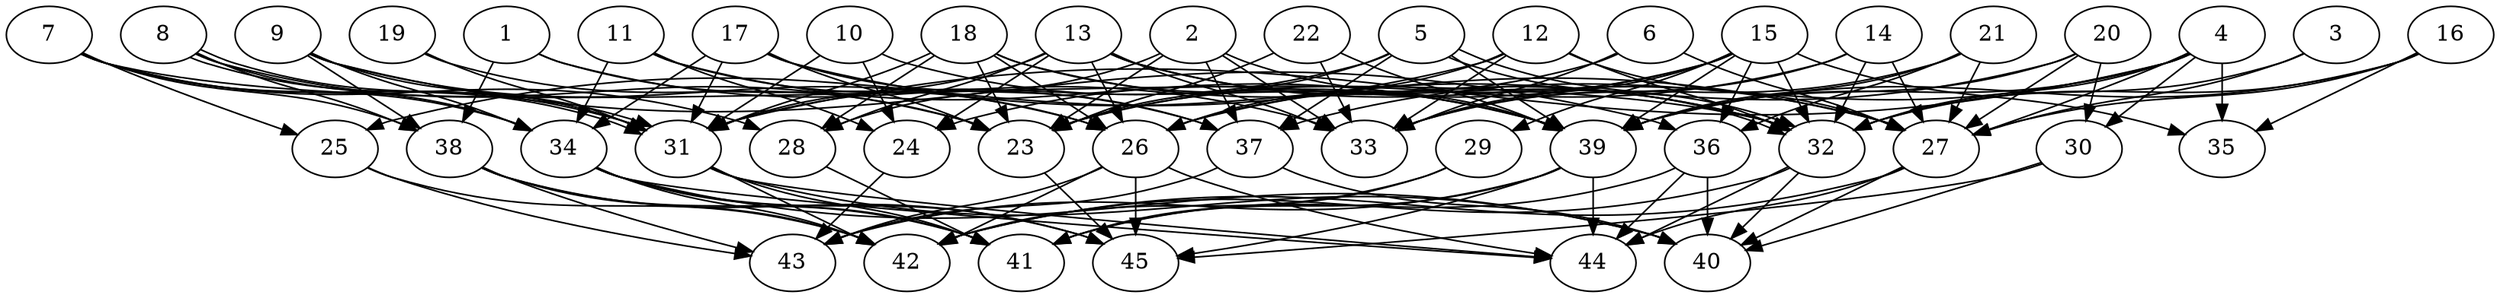 // DAG automatically generated by daggen at Tue Aug  6 16:31:44 2019
// ./daggen --dot -n 45 --ccr 0.3 --fat 0.8 --regular 0.5 --density 0.5 --mindata 5242880 --maxdata 52428800 
digraph G {
  1 [size="78636373", alpha="0.17", expect_size="23590912"] 
  1 -> 26 [size ="23590912"]
  1 -> 33 [size ="23590912"]
  1 -> 38 [size ="23590912"]
  2 [size="93122560", alpha="0.10", expect_size="27936768"] 
  2 -> 23 [size ="27936768"]
  2 -> 28 [size ="27936768"]
  2 -> 33 [size ="27936768"]
  2 -> 37 [size ="27936768"]
  2 -> 39 [size ="27936768"]
  3 [size="113827840", alpha="0.19", expect_size="34148352"] 
  3 -> 27 [size ="34148352"]
  3 -> 32 [size ="34148352"]
  4 [size="171516587", alpha="0.04", expect_size="51454976"] 
  4 -> 27 [size ="51454976"]
  4 -> 30 [size ="51454976"]
  4 -> 31 [size ="51454976"]
  4 -> 32 [size ="51454976"]
  4 -> 35 [size ="51454976"]
  4 -> 37 [size ="51454976"]
  4 -> 39 [size ="51454976"]
  5 [size="165908480", alpha="0.14", expect_size="49772544"] 
  5 -> 23 [size ="49772544"]
  5 -> 31 [size ="49772544"]
  5 -> 32 [size ="49772544"]
  5 -> 32 [size ="49772544"]
  5 -> 37 [size ="49772544"]
  5 -> 39 [size ="49772544"]
  6 [size="62283093", alpha="0.12", expect_size="18684928"] 
  6 -> 23 [size ="18684928"]
  6 -> 27 [size ="18684928"]
  6 -> 33 [size ="18684928"]
  7 [size="147865600", alpha="0.18", expect_size="44359680"] 
  7 -> 25 [size ="44359680"]
  7 -> 28 [size ="44359680"]
  7 -> 31 [size ="44359680"]
  7 -> 32 [size ="44359680"]
  7 -> 34 [size ="44359680"]
  7 -> 38 [size ="44359680"]
  8 [size="149637120", alpha="0.15", expect_size="44891136"] 
  8 -> 23 [size ="44891136"]
  8 -> 31 [size ="44891136"]
  8 -> 31 [size ="44891136"]
  8 -> 34 [size ="44891136"]
  8 -> 38 [size ="44891136"]
  9 [size="52036267", alpha="0.05", expect_size="15610880"] 
  9 -> 26 [size ="15610880"]
  9 -> 31 [size ="15610880"]
  9 -> 34 [size ="15610880"]
  9 -> 36 [size ="15610880"]
  9 -> 38 [size ="15610880"]
  10 [size="172881920", alpha="0.12", expect_size="51864576"] 
  10 -> 24 [size ="51864576"]
  10 -> 31 [size ="51864576"]
  10 -> 39 [size ="51864576"]
  11 [size="51602773", alpha="0.10", expect_size="15480832"] 
  11 -> 24 [size ="15480832"]
  11 -> 34 [size ="15480832"]
  11 -> 37 [size ="15480832"]
  11 -> 39 [size ="15480832"]
  12 [size="27337387", alpha="0.16", expect_size="8201216"] 
  12 -> 25 [size ="8201216"]
  12 -> 26 [size ="8201216"]
  12 -> 27 [size ="8201216"]
  12 -> 32 [size ="8201216"]
  12 -> 33 [size ="8201216"]
  13 [size="104130560", alpha="0.00", expect_size="31239168"] 
  13 -> 24 [size ="31239168"]
  13 -> 26 [size ="31239168"]
  13 -> 27 [size ="31239168"]
  13 -> 28 [size ="31239168"]
  13 -> 31 [size ="31239168"]
  13 -> 32 [size ="31239168"]
  13 -> 33 [size ="31239168"]
  14 [size="97959253", alpha="0.05", expect_size="29387776"] 
  14 -> 23 [size ="29387776"]
  14 -> 27 [size ="29387776"]
  14 -> 32 [size ="29387776"]
  14 -> 33 [size ="29387776"]
  15 [size="131450880", alpha="0.17", expect_size="39435264"] 
  15 -> 24 [size ="39435264"]
  15 -> 26 [size ="39435264"]
  15 -> 29 [size ="39435264"]
  15 -> 32 [size ="39435264"]
  15 -> 33 [size ="39435264"]
  15 -> 35 [size ="39435264"]
  15 -> 36 [size ="39435264"]
  15 -> 39 [size ="39435264"]
  16 [size="85459627", alpha="0.01", expect_size="25637888"] 
  16 -> 27 [size ="25637888"]
  16 -> 32 [size ="25637888"]
  16 -> 35 [size ="25637888"]
  16 -> 39 [size ="25637888"]
  17 [size="18684587", alpha="0.02", expect_size="5605376"] 
  17 -> 23 [size ="5605376"]
  17 -> 27 [size ="5605376"]
  17 -> 31 [size ="5605376"]
  17 -> 34 [size ="5605376"]
  17 -> 37 [size ="5605376"]
  18 [size="158737067", alpha="0.10", expect_size="47621120"] 
  18 -> 23 [size ="47621120"]
  18 -> 26 [size ="47621120"]
  18 -> 28 [size ="47621120"]
  18 -> 31 [size ="47621120"]
  18 -> 32 [size ="47621120"]
  18 -> 39 [size ="47621120"]
  19 [size="116046507", alpha="0.19", expect_size="34813952"] 
  19 -> 23 [size ="34813952"]
  19 -> 31 [size ="34813952"]
  20 [size="154228053", alpha="0.19", expect_size="46268416"] 
  20 -> 26 [size ="46268416"]
  20 -> 27 [size ="46268416"]
  20 -> 30 [size ="46268416"]
  20 -> 39 [size ="46268416"]
  21 [size="89733120", alpha="0.07", expect_size="26919936"] 
  21 -> 27 [size ="26919936"]
  21 -> 33 [size ="26919936"]
  21 -> 36 [size ="26919936"]
  21 -> 39 [size ="26919936"]
  22 [size="171444907", alpha="0.05", expect_size="51433472"] 
  22 -> 23 [size ="51433472"]
  22 -> 33 [size ="51433472"]
  22 -> 39 [size ="51433472"]
  23 [size="137328640", alpha="0.15", expect_size="41198592"] 
  23 -> 45 [size ="41198592"]
  24 [size="139072853", alpha="0.05", expect_size="41721856"] 
  24 -> 43 [size ="41721856"]
  25 [size="18165760", alpha="0.13", expect_size="5449728"] 
  25 -> 42 [size ="5449728"]
  25 -> 43 [size ="5449728"]
  26 [size="151220907", alpha="0.07", expect_size="45366272"] 
  26 -> 42 [size ="45366272"]
  26 -> 43 [size ="45366272"]
  26 -> 44 [size ="45366272"]
  26 -> 45 [size ="45366272"]
  27 [size="157095253", alpha="0.18", expect_size="47128576"] 
  27 -> 40 [size ="47128576"]
  27 -> 42 [size ="47128576"]
  27 -> 44 [size ="47128576"]
  28 [size="172506453", alpha="0.05", expect_size="51751936"] 
  28 -> 41 [size ="51751936"]
  29 [size="93713067", alpha="0.17", expect_size="28113920"] 
  29 -> 41 [size ="28113920"]
  29 -> 42 [size ="28113920"]
  30 [size="86278827", alpha="0.09", expect_size="25883648"] 
  30 -> 40 [size ="25883648"]
  30 -> 45 [size ="25883648"]
  31 [size="81230507", alpha="0.05", expect_size="24369152"] 
  31 -> 40 [size ="24369152"]
  31 -> 41 [size ="24369152"]
  31 -> 42 [size ="24369152"]
  31 -> 44 [size ="24369152"]
  32 [size="139735040", alpha="0.02", expect_size="41920512"] 
  32 -> 40 [size ="41920512"]
  32 -> 42 [size ="41920512"]
  32 -> 44 [size ="41920512"]
  33 [size="22859093", alpha="0.10", expect_size="6857728"] 
  34 [size="141537280", alpha="0.09", expect_size="42461184"] 
  34 -> 40 [size ="42461184"]
  34 -> 41 [size ="42461184"]
  34 -> 42 [size ="42461184"]
  34 -> 44 [size ="42461184"]
  34 -> 45 [size ="42461184"]
  35 [size="20660907", alpha="0.02", expect_size="6198272"] 
  36 [size="123241813", alpha="0.04", expect_size="36972544"] 
  36 -> 40 [size ="36972544"]
  36 -> 41 [size ="36972544"]
  36 -> 44 [size ="36972544"]
  37 [size="22224213", alpha="0.05", expect_size="6667264"] 
  37 -> 40 [size ="6667264"]
  37 -> 43 [size ="6667264"]
  38 [size="162573653", alpha="0.05", expect_size="48772096"] 
  38 -> 41 [size ="48772096"]
  38 -> 42 [size ="48772096"]
  38 -> 43 [size ="48772096"]
  38 -> 45 [size ="48772096"]
  39 [size="47305387", alpha="0.17", expect_size="14191616"] 
  39 -> 41 [size ="14191616"]
  39 -> 43 [size ="14191616"]
  39 -> 44 [size ="14191616"]
  39 -> 45 [size ="14191616"]
  40 [size="25552213", alpha="0.07", expect_size="7665664"] 
  41 [size="95440213", alpha="0.06", expect_size="28632064"] 
  42 [size="133806080", alpha="0.04", expect_size="40141824"] 
  43 [size="150514347", alpha="0.18", expect_size="45154304"] 
  44 [size="74936320", alpha="0.07", expect_size="22480896"] 
  45 [size="144841387", alpha="0.16", expect_size="43452416"] 
}
